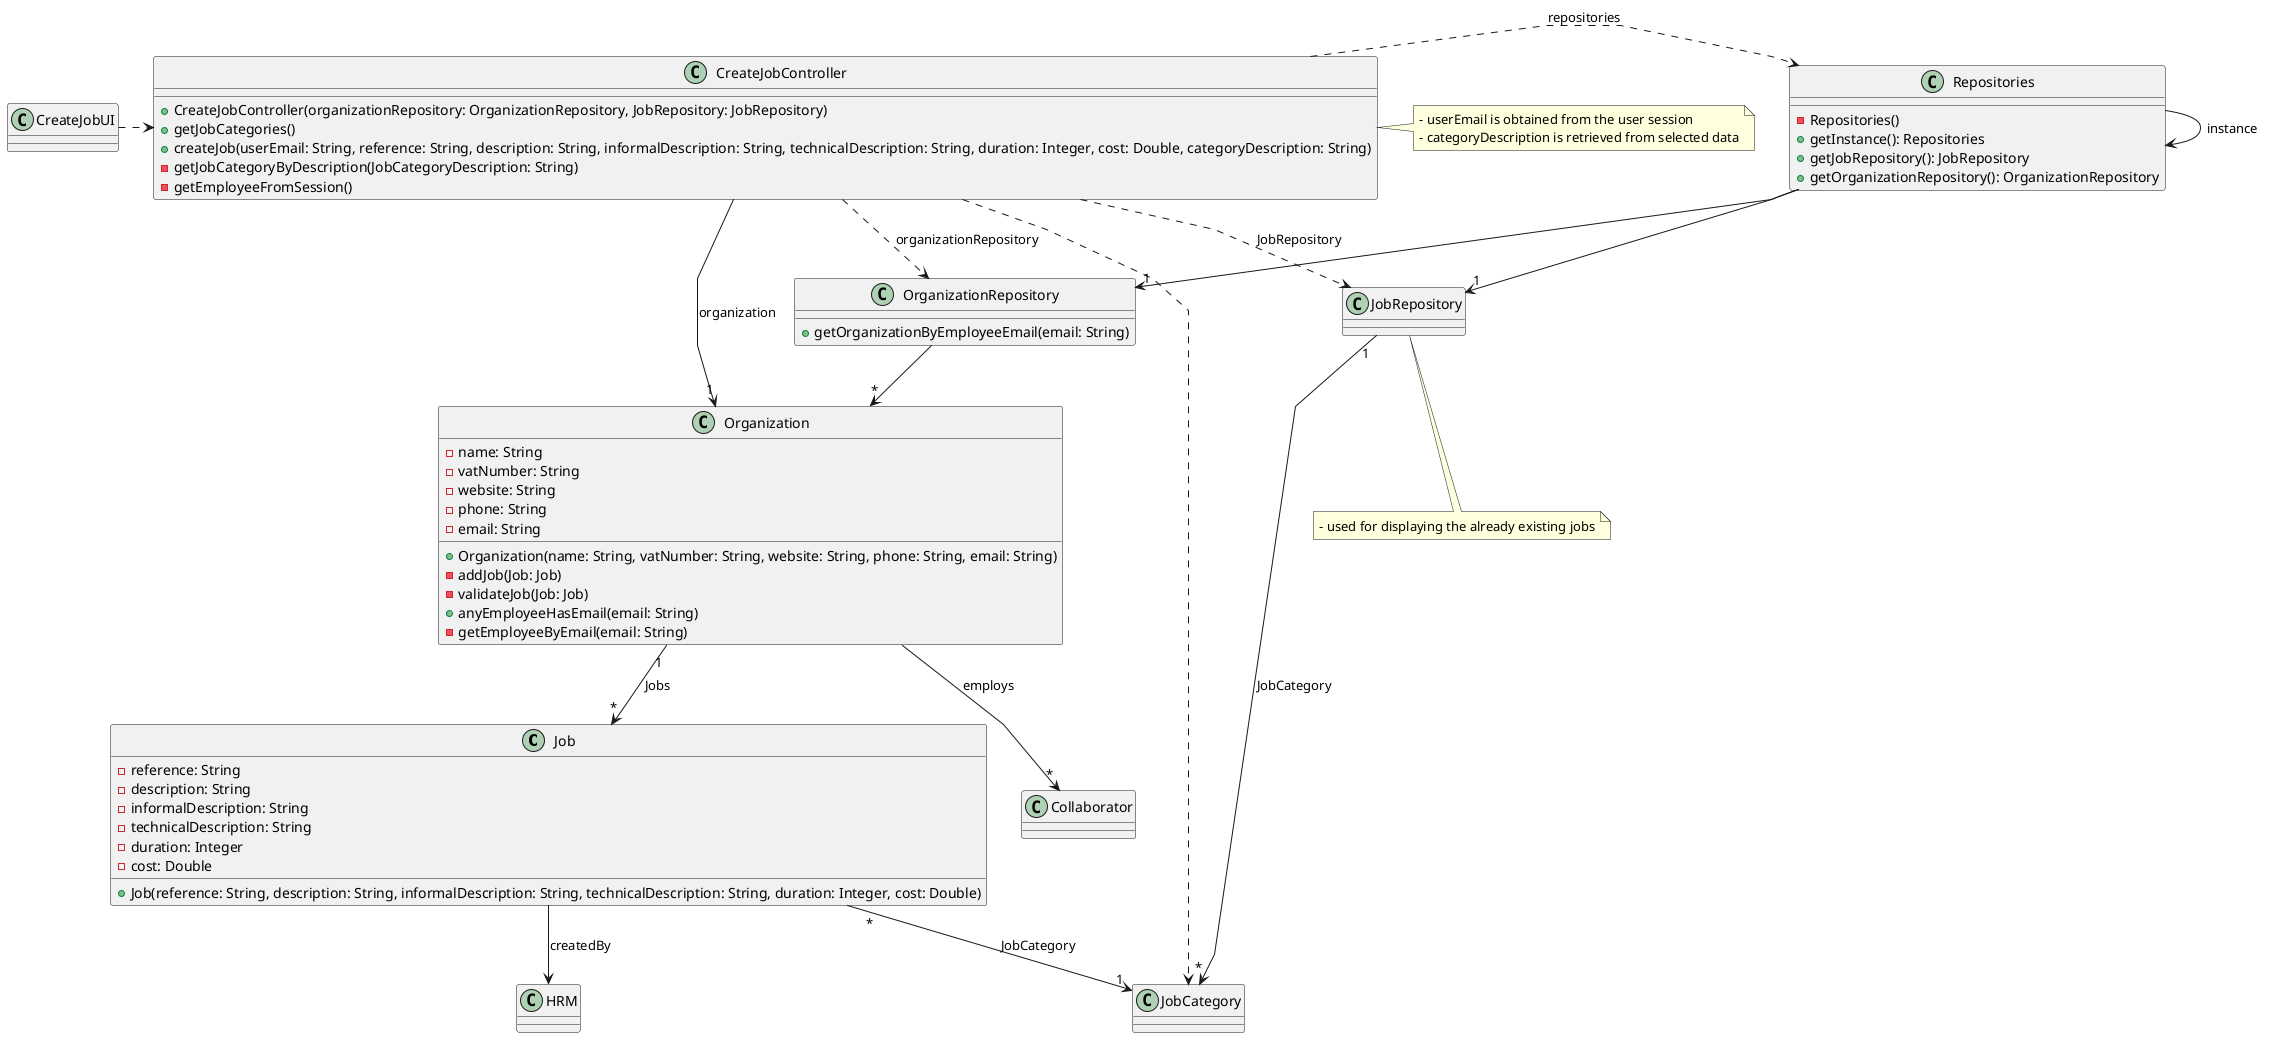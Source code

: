 @startuml
'skinparam monochrome true
skinparam packageStyle rectangle
skinparam shadowing false
skinparam linetype polyline

'class Employee {
'    - name: String
'    - email: String
'    - position: String
'    - phone: String
'}

class Job {
    - reference: String
    - description: String
    - informalDescription: String
    - technicalDescription: String
    - duration: Integer
    - cost: Double
    + Job(reference: String, description: String, informalDescription: String, technicalDescription: String, duration: Integer, cost: Double)
}

'class JobCategory {
'    - description: String
'    + JobCategory(description: String)
'}

class Organization {
    - name: String
    - vatNumber: String
    - website: String
    - phone: String
    - email: String
    + Organization(name: String, vatNumber: String, website: String, phone: String, email: String)
    - addJob(Job: Job)
    - validateJob(Job: Job)
    + anyEmployeeHasEmail(email: String)
    - getEmployeeByEmail(email: String)
}

class JobRepository {

}

class OrganizationRepository {
    + getOrganizationByEmployeeEmail(email: String)
}

class Repositories {
    - Repositories()
    + getInstance(): Repositories
    + getJobRepository(): JobRepository
    + getOrganizationRepository(): OrganizationRepository
}

class CreateJobController {
    + CreateJobController(organizationRepository: OrganizationRepository, JobRepository: JobRepository)
    + getJobCategories()
    + createJob(userEmail: String, reference: String, description: String, informalDescription: String, technicalDescription: String, duration: Integer, cost: Double, categoryDescription: String)
    - getJobCategoryByDescription(JobCategoryDescription: String)
    - getEmployeeFromSession()
}

note right of CreateJobController
    - userEmail is obtained from the user session
    - categoryDescription is retrieved from selected data
end note

note bottom of JobRepository
    - used for displaying the already existing jobs
end note

class CreateJobUI {
}

Repositories -> Repositories : instance
CreateJobUI .> CreateJobController
CreateJobController .> Repositories : repositories
Repositories -> "1" JobRepository
CreateJobController ..> JobCategory
CreateJobController ..> OrganizationRepository : organizationRepository
CreateJobController ..> JobRepository : JobRepository
Repositories --> "1" OrganizationRepository
OrganizationRepository --> "*" Organization
CreateJobController --> "1" Organization : organization
Job "*" --> "1" JobCategory : JobCategory
JobRepository "1" --> "*" JobCategory : JobCategory
Organization "1" --> "*" Job : Jobs
Job --> HRM : createdBy
Organization --> "*" Collaborator : employs
@enduml
